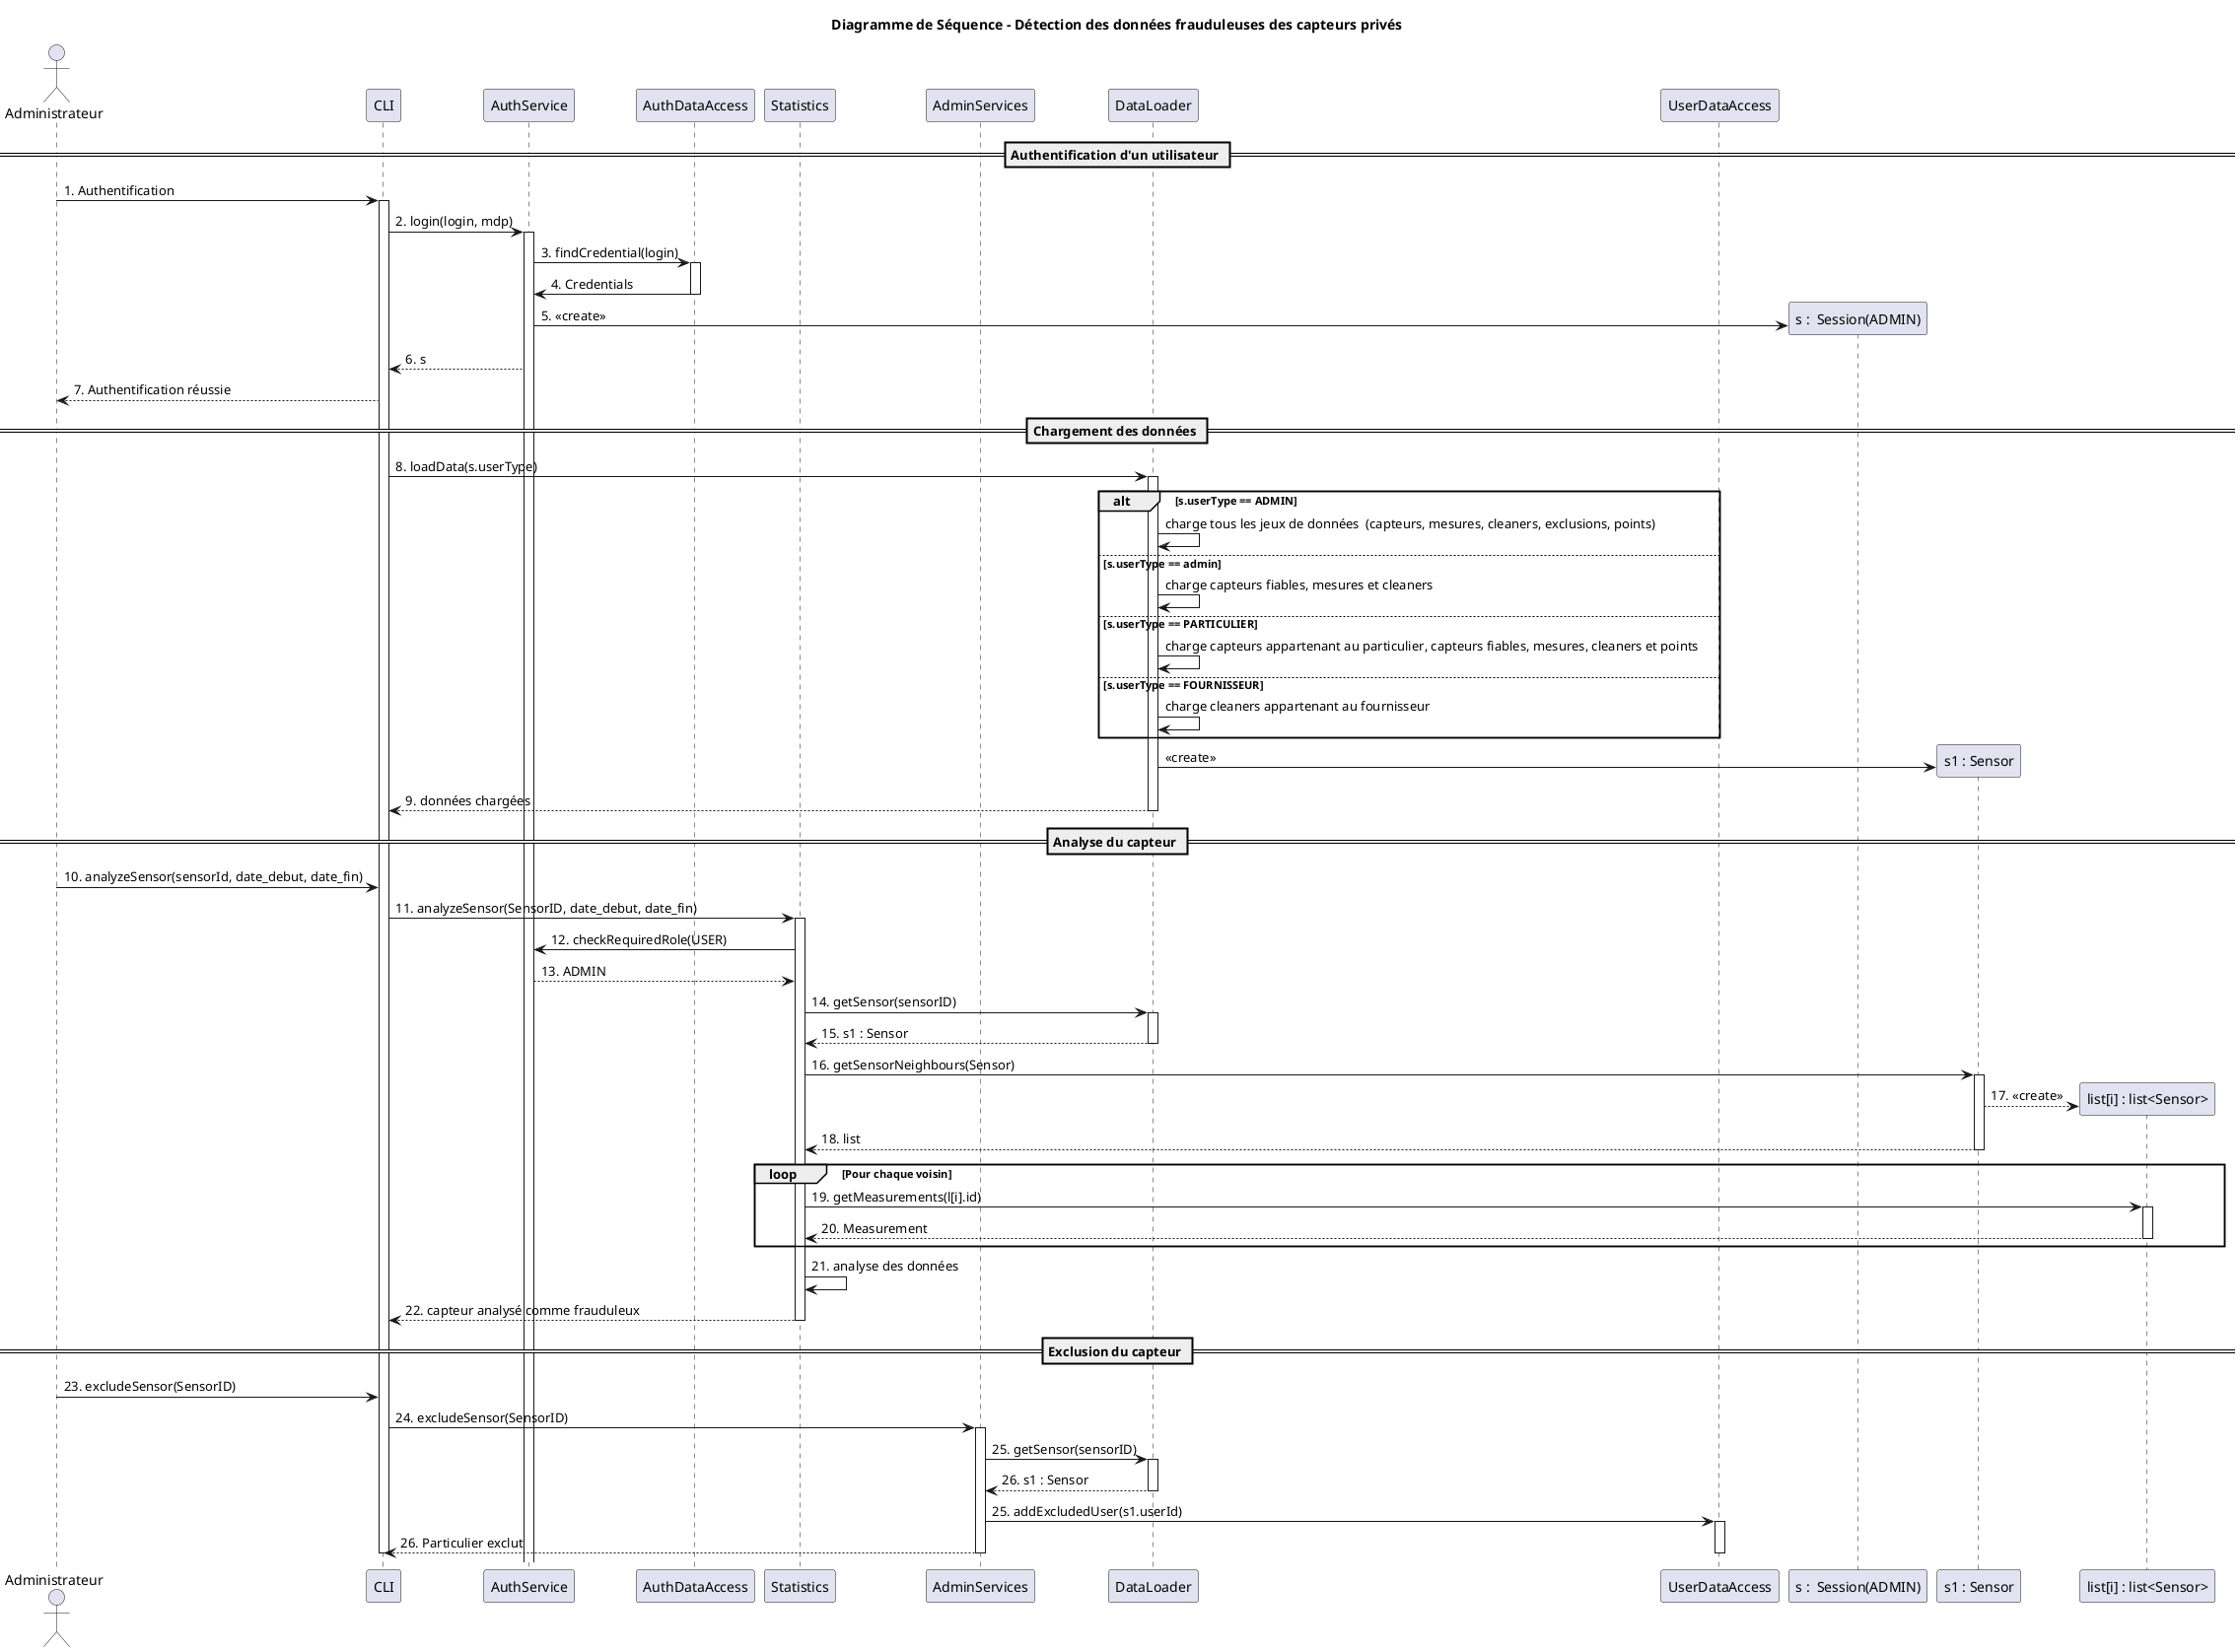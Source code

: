 @startuml Capteur
title Diagramme de Séquence - Détection des données frauduleuses des capteurs privés

actor "Administrateur" as admin

participant "CLI" as cli

participant "AuthService" as auth
participant "AuthDataAccess" as authdata

participant "Statistics" as service
participant "AdminServices" as adminservice

participant "DataLoader" as dl
participant "UserDataAccess" as uda

== Authentification d'un utilisateur ==
admin -> cli : 1. Authentification
activate cli
cli -> auth : 2. login(login, mdp)

    activate auth
        auth -> authdata : 3. findCredential(login)

        activate authdata
            authdata -> auth : 4. Credentials
        deactivate authdata

        create "s :  Session(ADMIN)" as s
        auth -> s : 5. <<create>>
        auth --> cli : 6. s
        cli --> admin : 7. Authentification réussie

== Chargement des données ==
    cli -> dl  : 8. loadData(s.userType)
    activate dl
    alt s.userType == ADMIN
        dl -> dl : charge tous les jeux de données  (capteurs, mesures, cleaners, exclusions, points)
    else s.userType == admin
        dl -> dl : charge capteurs fiables, mesures et cleaners
    else s.userType == PARTICULIER
        dl -> dl : charge capteurs appartenant au particulier, capteurs fiables, mesures, cleaners et points
    else s.userType == FOURNISSEUR
        dl -> dl : charge cleaners appartenant au fournisseur
    end
    create "s1 : Sensor" as s1
    dl -> s1 : <<create>>
    dl --> cli  : 9. données chargées
    deactivate dl

== Analyse du capteur ==
    admin -> cli : 10. analyzeSensor(sensorId, date_debut, date_fin)
    cli -> service : 11. analyzeSensor(SensorID, date_debut, date_fin)
    activate service
    service -> auth : 12. checkRequiredRole(USER)
    auth --> service : 13. ADMIN
            service -> dl : 14. getSensor(sensorID)
            activate dl
                dl --> service : 15. s1 : Sensor
            deactivate dl

            service -> s1 : 16. getSensorNeighbours(Sensor)
            activate s1
                create "list[i] : list<Sensor>" as list
                s1 --> list : 17. <<create>>
                s1 --> service : 18. list
            deactivate s1

            loop Pour chaque voisin
                service -> list : 19. getMeasurements(l[i].id)
                activate list
                    list --> service : 20. Measurement
                deactivate list
            end
        
    service ->service : 21. analyse des données
    service --> cli : 22. capteur analysé comme frauduleux
    deactivate service

== Exclusion du capteur ==
admin -> cli : 23. excludeSensor(SensorID)
    cli -> adminservice : 24. excludeSensor(SensorID)
    activate adminservice
        adminservice -> dl : 25. getSensor(sensorID)
        activate dl
            dl --> adminservice : 26. s1 : Sensor
        deactivate dl

        adminservice -> uda : 25. addExcludedUser(s1.userId)
        activate uda
        adminservice --> cli : 26. Particulier exclut
        deactivate uda
    deactivate adminservice
deactivate cli
@enduml
